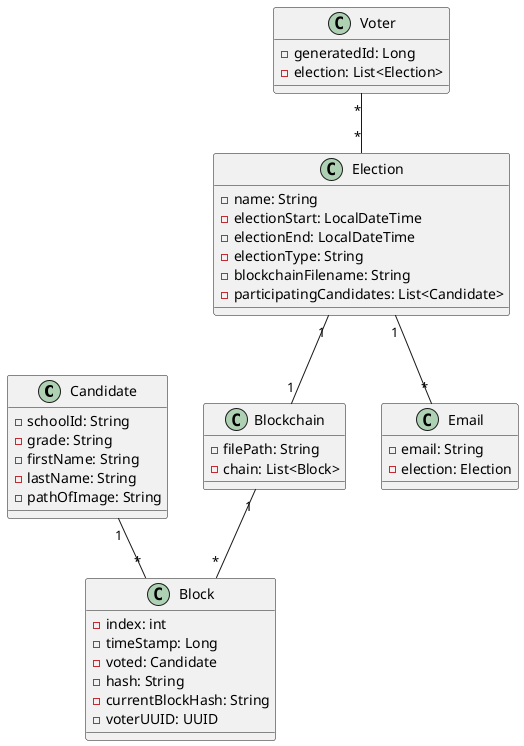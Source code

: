 @startuml

top to bottom direction

class Candidate {
  - schoolId: String
  - grade: String
  - firstName: String
  - lastName: String
  - pathOfImage: String
}

class Block {
    - index: int
    - timeStamp: Long
    - voted: Candidate
    - hash: String
    - currentBlockHash: String
    - voterUUID: UUID
}

class Blockchain {
    - filePath: String
    - chain: List<Block>
}

class Election {
  - name: String
  - electionStart: LocalDateTime
  - electionEnd: LocalDateTime
  - electionType: String
  - blockchainFilename: String
  - participatingCandidates: List<Candidate>
}

class Email {
  - email: String
  - election: Election
}

class Voter {
  - generatedId: Long
  - election: List<Election>
}

Election "1"--"1" Blockchain
Election "1"--"*" Email
Blockchain "1"--"*" Block
Candidate "1"--"*" Block
Voter "*"--"*" Election
@enduml

